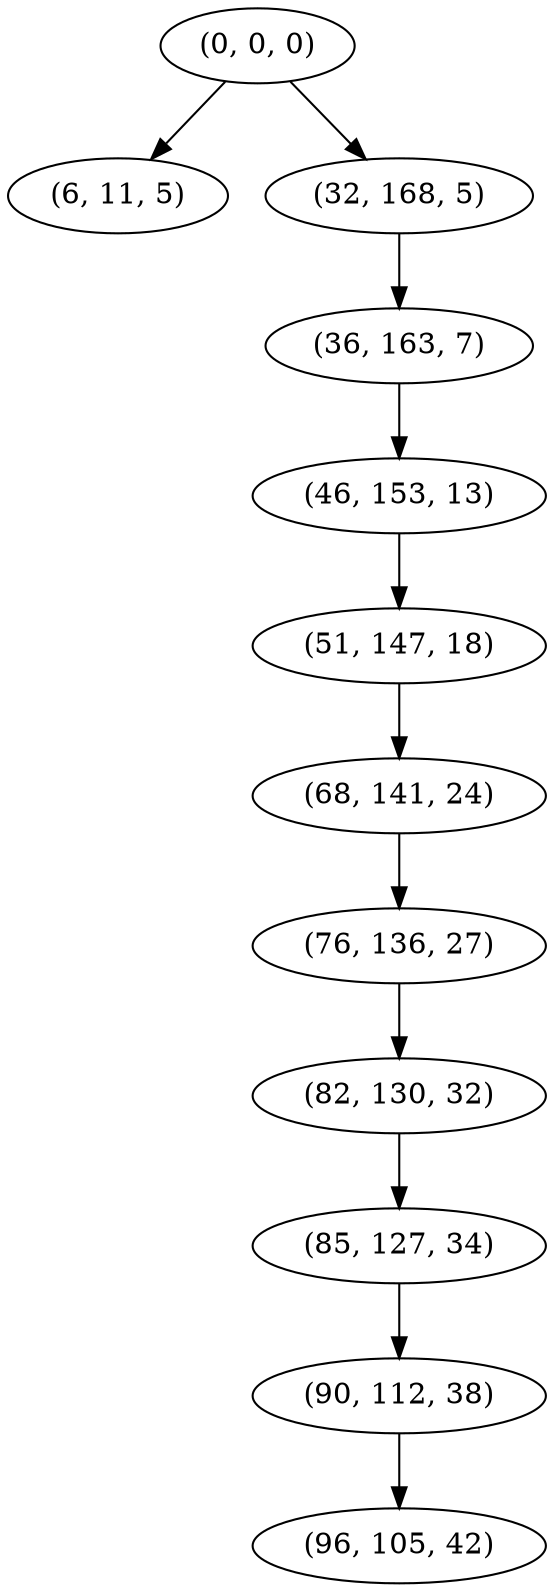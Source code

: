 digraph tree {
    "(0, 0, 0)";
    "(6, 11, 5)";
    "(32, 168, 5)";
    "(36, 163, 7)";
    "(46, 153, 13)";
    "(51, 147, 18)";
    "(68, 141, 24)";
    "(76, 136, 27)";
    "(82, 130, 32)";
    "(85, 127, 34)";
    "(90, 112, 38)";
    "(96, 105, 42)";
    "(0, 0, 0)" -> "(6, 11, 5)";
    "(0, 0, 0)" -> "(32, 168, 5)";
    "(32, 168, 5)" -> "(36, 163, 7)";
    "(36, 163, 7)" -> "(46, 153, 13)";
    "(46, 153, 13)" -> "(51, 147, 18)";
    "(51, 147, 18)" -> "(68, 141, 24)";
    "(68, 141, 24)" -> "(76, 136, 27)";
    "(76, 136, 27)" -> "(82, 130, 32)";
    "(82, 130, 32)" -> "(85, 127, 34)";
    "(85, 127, 34)" -> "(90, 112, 38)";
    "(90, 112, 38)" -> "(96, 105, 42)";
}
